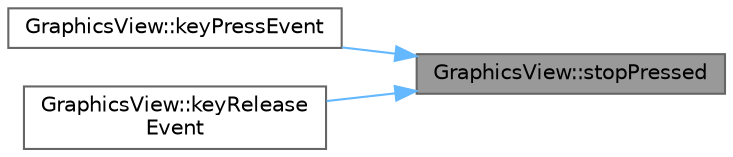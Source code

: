 digraph "GraphicsView::stopPressed"
{
 // LATEX_PDF_SIZE
  bgcolor="transparent";
  edge [fontname=Helvetica,fontsize=10,labelfontname=Helvetica,labelfontsize=10];
  node [fontname=Helvetica,fontsize=10,shape=box,height=0.2,width=0.4];
  rankdir="RL";
  Node1 [id="Node000001",label="GraphicsView::stopPressed",height=0.2,width=0.4,color="gray40", fillcolor="grey60", style="filled", fontcolor="black",tooltip=" "];
  Node1 -> Node2 [id="edge1_Node000001_Node000002",dir="back",color="steelblue1",style="solid",tooltip=" "];
  Node2 [id="Node000002",label="GraphicsView::keyPressEvent",height=0.2,width=0.4,color="grey40", fillcolor="white", style="filled",URL="$class_graphics_view.html#a5d0029e79a792b798ce3e27c622ed3e8",tooltip="Implements key pressed for robot movement."];
  Node1 -> Node3 [id="edge2_Node000001_Node000003",dir="back",color="steelblue1",style="solid",tooltip=" "];
  Node3 [id="Node000003",label="GraphicsView::keyRelease\lEvent",height=0.2,width=0.4,color="grey40", fillcolor="white", style="filled",URL="$class_graphics_view.html#a8be9c0d09b353612ba2cfd1196644b7f",tooltip="Implements key releases for stopping the robot."];
}
